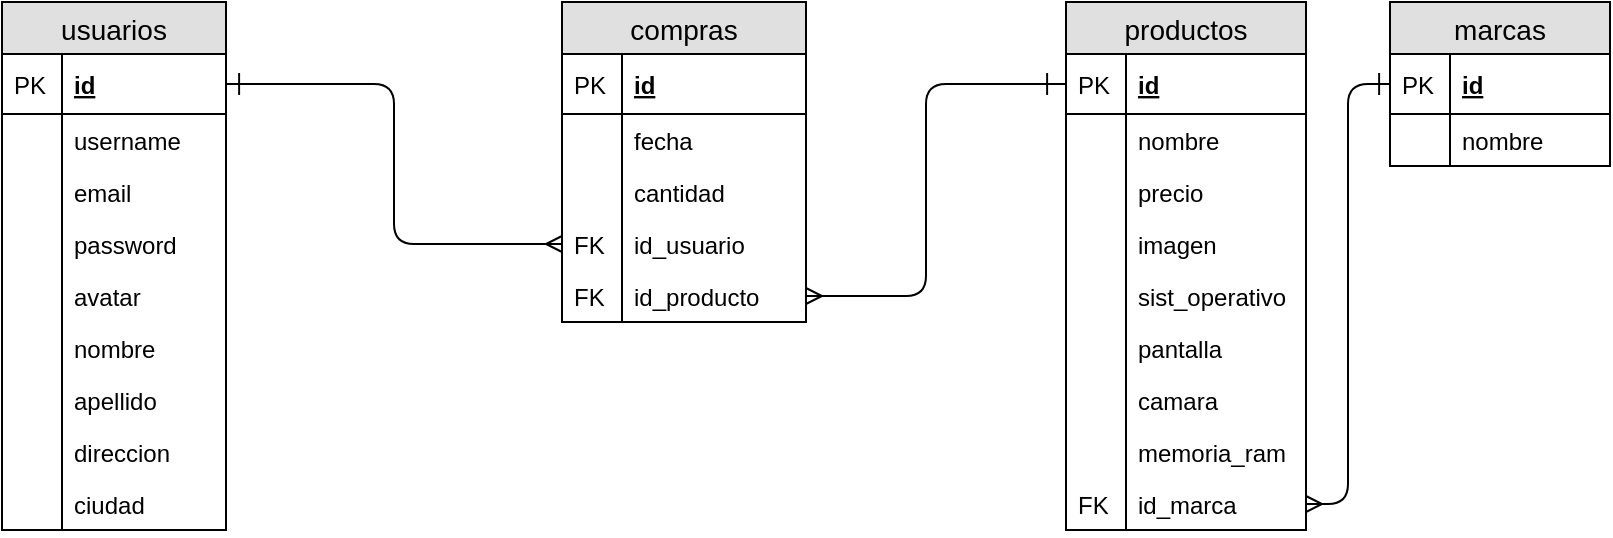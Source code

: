 <mxfile version="12.5.8" type="device"><diagram id="lnV63WSpzFcCxhTgTsjS" name="Page-1"><mxGraphModel dx="868" dy="479" grid="1" gridSize="10" guides="1" tooltips="1" connect="1" arrows="1" fold="1" page="1" pageScale="1" pageWidth="827" pageHeight="1169" math="0" shadow="0"><root><mxCell id="0"/><mxCell id="1" parent="0"/><mxCell id="abdY2-DruepL41Akmnut-1" value="usuarios" style="swimlane;fontStyle=0;childLayout=stackLayout;horizontal=1;startSize=26;fillColor=#e0e0e0;horizontalStack=0;resizeParent=1;resizeParentMax=0;resizeLast=0;collapsible=1;marginBottom=0;swimlaneFillColor=#ffffff;align=center;fontSize=14;" parent="1" vertex="1"><mxGeometry x="18" y="14" width="112" height="264" as="geometry"/></mxCell><mxCell id="abdY2-DruepL41Akmnut-2" value="id" style="shape=partialRectangle;top=0;left=0;right=0;bottom=1;align=left;verticalAlign=middle;fillColor=none;spacingLeft=34;spacingRight=4;overflow=hidden;rotatable=0;points=[[0,0.5],[1,0.5]];portConstraint=eastwest;dropTarget=0;fontStyle=5;fontSize=12;" parent="abdY2-DruepL41Akmnut-1" vertex="1"><mxGeometry y="26" width="112" height="30" as="geometry"/></mxCell><mxCell id="abdY2-DruepL41Akmnut-3" value="PK" style="shape=partialRectangle;top=0;left=0;bottom=0;fillColor=none;align=left;verticalAlign=middle;spacingLeft=4;spacingRight=4;overflow=hidden;rotatable=0;points=[];portConstraint=eastwest;part=1;fontSize=12;" parent="abdY2-DruepL41Akmnut-2" vertex="1" connectable="0"><mxGeometry width="30" height="30" as="geometry"/></mxCell><mxCell id="abdY2-DruepL41Akmnut-4" value="username" style="shape=partialRectangle;top=0;left=0;right=0;bottom=0;align=left;verticalAlign=top;fillColor=none;spacingLeft=34;spacingRight=4;overflow=hidden;rotatable=0;points=[[0,0.5],[1,0.5]];portConstraint=eastwest;dropTarget=0;fontSize=12;" parent="abdY2-DruepL41Akmnut-1" vertex="1"><mxGeometry y="56" width="112" height="26" as="geometry"/></mxCell><mxCell id="abdY2-DruepL41Akmnut-5" value="" style="shape=partialRectangle;top=0;left=0;bottom=0;fillColor=none;align=left;verticalAlign=top;spacingLeft=4;spacingRight=4;overflow=hidden;rotatable=0;points=[];portConstraint=eastwest;part=1;fontSize=12;" parent="abdY2-DruepL41Akmnut-4" vertex="1" connectable="0"><mxGeometry width="30" height="26" as="geometry"/></mxCell><mxCell id="abdY2-DruepL41Akmnut-6" value="email" style="shape=partialRectangle;top=0;left=0;right=0;bottom=0;align=left;verticalAlign=top;fillColor=none;spacingLeft=34;spacingRight=4;overflow=hidden;rotatable=0;points=[[0,0.5],[1,0.5]];portConstraint=eastwest;dropTarget=0;fontSize=12;" parent="abdY2-DruepL41Akmnut-1" vertex="1"><mxGeometry y="82" width="112" height="26" as="geometry"/></mxCell><mxCell id="abdY2-DruepL41Akmnut-7" value="" style="shape=partialRectangle;top=0;left=0;bottom=0;fillColor=none;align=left;verticalAlign=top;spacingLeft=4;spacingRight=4;overflow=hidden;rotatable=0;points=[];portConstraint=eastwest;part=1;fontSize=12;" parent="abdY2-DruepL41Akmnut-6" vertex="1" connectable="0"><mxGeometry width="30" height="26" as="geometry"/></mxCell><mxCell id="abdY2-DruepL41Akmnut-8" value="password" style="shape=partialRectangle;top=0;left=0;right=0;bottom=0;align=left;verticalAlign=top;fillColor=none;spacingLeft=34;spacingRight=4;overflow=hidden;rotatable=0;points=[[0,0.5],[1,0.5]];portConstraint=eastwest;dropTarget=0;fontSize=12;" parent="abdY2-DruepL41Akmnut-1" vertex="1"><mxGeometry y="108" width="112" height="26" as="geometry"/></mxCell><mxCell id="abdY2-DruepL41Akmnut-9" value="" style="shape=partialRectangle;top=0;left=0;bottom=0;fillColor=none;align=left;verticalAlign=top;spacingLeft=4;spacingRight=4;overflow=hidden;rotatable=0;points=[];portConstraint=eastwest;part=1;fontSize=12;" parent="abdY2-DruepL41Akmnut-8" vertex="1" connectable="0"><mxGeometry width="30" height="26" as="geometry"/></mxCell><mxCell id="abdY2-DruepL41Akmnut-14" value="avatar" style="shape=partialRectangle;top=0;left=0;right=0;bottom=0;align=left;verticalAlign=top;fillColor=none;spacingLeft=34;spacingRight=4;overflow=hidden;rotatable=0;points=[[0,0.5],[1,0.5]];portConstraint=eastwest;dropTarget=0;fontSize=12;" parent="abdY2-DruepL41Akmnut-1" vertex="1"><mxGeometry y="134" width="112" height="26" as="geometry"/></mxCell><mxCell id="abdY2-DruepL41Akmnut-15" value="" style="shape=partialRectangle;top=0;left=0;bottom=0;fillColor=none;align=left;verticalAlign=top;spacingLeft=4;spacingRight=4;overflow=hidden;rotatable=0;points=[];portConstraint=eastwest;part=1;fontSize=12;" parent="abdY2-DruepL41Akmnut-14" vertex="1" connectable="0"><mxGeometry width="30" height="26" as="geometry"/></mxCell><mxCell id="abdY2-DruepL41Akmnut-16" value="nombre" style="shape=partialRectangle;top=0;left=0;right=0;bottom=0;align=left;verticalAlign=top;fillColor=none;spacingLeft=34;spacingRight=4;overflow=hidden;rotatable=0;points=[[0,0.5],[1,0.5]];portConstraint=eastwest;dropTarget=0;fontSize=12;" parent="abdY2-DruepL41Akmnut-1" vertex="1"><mxGeometry y="160" width="112" height="26" as="geometry"/></mxCell><mxCell id="abdY2-DruepL41Akmnut-17" value="" style="shape=partialRectangle;top=0;left=0;bottom=0;fillColor=none;align=left;verticalAlign=top;spacingLeft=4;spacingRight=4;overflow=hidden;rotatable=0;points=[];portConstraint=eastwest;part=1;fontSize=12;" parent="abdY2-DruepL41Akmnut-16" vertex="1" connectable="0"><mxGeometry width="30" height="26" as="geometry"/></mxCell><mxCell id="abdY2-DruepL41Akmnut-18" value="apellido" style="shape=partialRectangle;top=0;left=0;right=0;bottom=0;align=left;verticalAlign=top;fillColor=none;spacingLeft=34;spacingRight=4;overflow=hidden;rotatable=0;points=[[0,0.5],[1,0.5]];portConstraint=eastwest;dropTarget=0;fontSize=12;" parent="abdY2-DruepL41Akmnut-1" vertex="1"><mxGeometry y="186" width="112" height="26" as="geometry"/></mxCell><mxCell id="abdY2-DruepL41Akmnut-19" value="" style="shape=partialRectangle;top=0;left=0;bottom=0;fillColor=none;align=left;verticalAlign=top;spacingLeft=4;spacingRight=4;overflow=hidden;rotatable=0;points=[];portConstraint=eastwest;part=1;fontSize=12;" parent="abdY2-DruepL41Akmnut-18" vertex="1" connectable="0"><mxGeometry width="30" height="26" as="geometry"/></mxCell><mxCell id="abdY2-DruepL41Akmnut-160" value="direccion" style="shape=partialRectangle;top=0;left=0;right=0;bottom=0;align=left;verticalAlign=top;fillColor=none;spacingLeft=34;spacingRight=4;overflow=hidden;rotatable=0;points=[[0,0.5],[1,0.5]];portConstraint=eastwest;dropTarget=0;fontSize=12;" parent="abdY2-DruepL41Akmnut-1" vertex="1"><mxGeometry y="212" width="112" height="26" as="geometry"/></mxCell><mxCell id="abdY2-DruepL41Akmnut-161" value="" style="shape=partialRectangle;top=0;left=0;bottom=0;fillColor=none;align=left;verticalAlign=top;spacingLeft=4;spacingRight=4;overflow=hidden;rotatable=0;points=[];portConstraint=eastwest;part=1;fontSize=12;" parent="abdY2-DruepL41Akmnut-160" vertex="1" connectable="0"><mxGeometry width="30" height="26" as="geometry"/></mxCell><mxCell id="tZJk6K5aOeEhucrE7nJw-1" value="ciudad" style="shape=partialRectangle;top=0;left=0;right=0;bottom=0;align=left;verticalAlign=top;fillColor=none;spacingLeft=34;spacingRight=4;overflow=hidden;rotatable=0;points=[[0,0.5],[1,0.5]];portConstraint=eastwest;dropTarget=0;fontSize=12;" vertex="1" parent="abdY2-DruepL41Akmnut-1"><mxGeometry y="238" width="112" height="26" as="geometry"/></mxCell><mxCell id="tZJk6K5aOeEhucrE7nJw-2" value="" style="shape=partialRectangle;top=0;left=0;bottom=0;fillColor=none;align=left;verticalAlign=top;spacingLeft=4;spacingRight=4;overflow=hidden;rotatable=0;points=[];portConstraint=eastwest;part=1;fontSize=12;" vertex="1" connectable="0" parent="tZJk6K5aOeEhucrE7nJw-1"><mxGeometry width="30" height="26" as="geometry"/></mxCell><mxCell id="abdY2-DruepL41Akmnut-20" value="productos" style="swimlane;fontStyle=0;childLayout=stackLayout;horizontal=1;startSize=26;fillColor=#e0e0e0;horizontalStack=0;resizeParent=1;resizeParentMax=0;resizeLast=0;collapsible=1;marginBottom=0;swimlaneFillColor=#ffffff;align=center;fontSize=14;" parent="1" vertex="1"><mxGeometry x="550" y="14" width="120" height="264" as="geometry"/></mxCell><mxCell id="abdY2-DruepL41Akmnut-21" value="id" style="shape=partialRectangle;top=0;left=0;right=0;bottom=1;align=left;verticalAlign=middle;fillColor=none;spacingLeft=34;spacingRight=4;overflow=hidden;rotatable=0;points=[[0,0.5],[1,0.5]];portConstraint=eastwest;dropTarget=0;fontStyle=5;fontSize=12;" parent="abdY2-DruepL41Akmnut-20" vertex="1"><mxGeometry y="26" width="120" height="30" as="geometry"/></mxCell><mxCell id="abdY2-DruepL41Akmnut-22" value="PK" style="shape=partialRectangle;top=0;left=0;bottom=0;fillColor=none;align=left;verticalAlign=middle;spacingLeft=4;spacingRight=4;overflow=hidden;rotatable=0;points=[];portConstraint=eastwest;part=1;fontSize=12;" parent="abdY2-DruepL41Akmnut-21" vertex="1" connectable="0"><mxGeometry width="30" height="30" as="geometry"/></mxCell><mxCell id="abdY2-DruepL41Akmnut-23" value="nombre" style="shape=partialRectangle;top=0;left=0;right=0;bottom=0;align=left;verticalAlign=top;fillColor=none;spacingLeft=34;spacingRight=4;overflow=hidden;rotatable=0;points=[[0,0.5],[1,0.5]];portConstraint=eastwest;dropTarget=0;fontSize=12;" parent="abdY2-DruepL41Akmnut-20" vertex="1"><mxGeometry y="56" width="120" height="26" as="geometry"/></mxCell><mxCell id="abdY2-DruepL41Akmnut-24" value="" style="shape=partialRectangle;top=0;left=0;bottom=0;fillColor=none;align=left;verticalAlign=top;spacingLeft=4;spacingRight=4;overflow=hidden;rotatable=0;points=[];portConstraint=eastwest;part=1;fontSize=12;" parent="abdY2-DruepL41Akmnut-23" vertex="1" connectable="0"><mxGeometry width="30" height="26" as="geometry"/></mxCell><mxCell id="abdY2-DruepL41Akmnut-25" value="precio" style="shape=partialRectangle;top=0;left=0;right=0;bottom=0;align=left;verticalAlign=top;fillColor=none;spacingLeft=34;spacingRight=4;overflow=hidden;rotatable=0;points=[[0,0.5],[1,0.5]];portConstraint=eastwest;dropTarget=0;fontSize=12;" parent="abdY2-DruepL41Akmnut-20" vertex="1"><mxGeometry y="82" width="120" height="26" as="geometry"/></mxCell><mxCell id="abdY2-DruepL41Akmnut-26" value="" style="shape=partialRectangle;top=0;left=0;bottom=0;fillColor=none;align=left;verticalAlign=top;spacingLeft=4;spacingRight=4;overflow=hidden;rotatable=0;points=[];portConstraint=eastwest;part=1;fontSize=12;" parent="abdY2-DruepL41Akmnut-25" vertex="1" connectable="0"><mxGeometry width="30" height="26" as="geometry"/></mxCell><mxCell id="abdY2-DruepL41Akmnut-27" value="imagen" style="shape=partialRectangle;top=0;left=0;right=0;bottom=0;align=left;verticalAlign=top;fillColor=none;spacingLeft=34;spacingRight=4;overflow=hidden;rotatable=0;points=[[0,0.5],[1,0.5]];portConstraint=eastwest;dropTarget=0;fontSize=12;" parent="abdY2-DruepL41Akmnut-20" vertex="1"><mxGeometry y="108" width="120" height="26" as="geometry"/></mxCell><mxCell id="abdY2-DruepL41Akmnut-28" value="" style="shape=partialRectangle;top=0;left=0;bottom=0;fillColor=none;align=left;verticalAlign=top;spacingLeft=4;spacingRight=4;overflow=hidden;rotatable=0;points=[];portConstraint=eastwest;part=1;fontSize=12;" parent="abdY2-DruepL41Akmnut-27" vertex="1" connectable="0"><mxGeometry width="30" height="26" as="geometry"/></mxCell><mxCell id="abdY2-DruepL41Akmnut-90" value="sist_operativo" style="shape=partialRectangle;top=0;left=0;right=0;bottom=0;align=left;verticalAlign=top;fillColor=none;spacingLeft=34;spacingRight=4;overflow=hidden;rotatable=0;points=[[0,0.5],[1,0.5]];portConstraint=eastwest;dropTarget=0;fontSize=12;" parent="abdY2-DruepL41Akmnut-20" vertex="1"><mxGeometry y="134" width="120" height="26" as="geometry"/></mxCell><mxCell id="abdY2-DruepL41Akmnut-91" value="" style="shape=partialRectangle;top=0;left=0;bottom=0;fillColor=none;align=left;verticalAlign=top;spacingLeft=4;spacingRight=4;overflow=hidden;rotatable=0;points=[];portConstraint=eastwest;part=1;fontSize=12;" parent="abdY2-DruepL41Akmnut-90" vertex="1" connectable="0"><mxGeometry width="30" height="26" as="geometry"/></mxCell><mxCell id="tZJk6K5aOeEhucrE7nJw-7" value="pantalla" style="shape=partialRectangle;top=0;left=0;right=0;bottom=0;align=left;verticalAlign=top;fillColor=none;spacingLeft=34;spacingRight=4;overflow=hidden;rotatable=0;points=[[0,0.5],[1,0.5]];portConstraint=eastwest;dropTarget=0;fontSize=12;" vertex="1" parent="abdY2-DruepL41Akmnut-20"><mxGeometry y="160" width="120" height="26" as="geometry"/></mxCell><mxCell id="tZJk6K5aOeEhucrE7nJw-8" value="" style="shape=partialRectangle;top=0;left=0;bottom=0;fillColor=none;align=left;verticalAlign=top;spacingLeft=4;spacingRight=4;overflow=hidden;rotatable=0;points=[];portConstraint=eastwest;part=1;fontSize=12;" vertex="1" connectable="0" parent="tZJk6K5aOeEhucrE7nJw-7"><mxGeometry width="30" height="26" as="geometry"/></mxCell><mxCell id="tZJk6K5aOeEhucrE7nJw-9" value="camara" style="shape=partialRectangle;top=0;left=0;right=0;bottom=0;align=left;verticalAlign=top;fillColor=none;spacingLeft=34;spacingRight=4;overflow=hidden;rotatable=0;points=[[0,0.5],[1,0.5]];portConstraint=eastwest;dropTarget=0;fontSize=12;" vertex="1" parent="abdY2-DruepL41Akmnut-20"><mxGeometry y="186" width="120" height="26" as="geometry"/></mxCell><mxCell id="tZJk6K5aOeEhucrE7nJw-10" value="" style="shape=partialRectangle;top=0;left=0;bottom=0;fillColor=none;align=left;verticalAlign=top;spacingLeft=4;spacingRight=4;overflow=hidden;rotatable=0;points=[];portConstraint=eastwest;part=1;fontSize=12;" vertex="1" connectable="0" parent="tZJk6K5aOeEhucrE7nJw-9"><mxGeometry width="30" height="26" as="geometry"/></mxCell><mxCell id="tZJk6K5aOeEhucrE7nJw-11" value="memoria_ram" style="shape=partialRectangle;top=0;left=0;right=0;bottom=0;align=left;verticalAlign=top;fillColor=none;spacingLeft=34;spacingRight=4;overflow=hidden;rotatable=0;points=[[0,0.5],[1,0.5]];portConstraint=eastwest;dropTarget=0;fontSize=12;" vertex="1" parent="abdY2-DruepL41Akmnut-20"><mxGeometry y="212" width="120" height="26" as="geometry"/></mxCell><mxCell id="tZJk6K5aOeEhucrE7nJw-12" value="" style="shape=partialRectangle;top=0;left=0;bottom=0;fillColor=none;align=left;verticalAlign=top;spacingLeft=4;spacingRight=4;overflow=hidden;rotatable=0;points=[];portConstraint=eastwest;part=1;fontSize=12;" vertex="1" connectable="0" parent="tZJk6K5aOeEhucrE7nJw-11"><mxGeometry width="30" height="26" as="geometry"/></mxCell><mxCell id="tZJk6K5aOeEhucrE7nJw-13" value="id_marca" style="shape=partialRectangle;top=0;left=0;right=0;bottom=0;align=left;verticalAlign=top;fillColor=none;spacingLeft=34;spacingRight=4;overflow=hidden;rotatable=0;points=[[0,0.5],[1,0.5]];portConstraint=eastwest;dropTarget=0;fontSize=12;" vertex="1" parent="abdY2-DruepL41Akmnut-20"><mxGeometry y="238" width="120" height="26" as="geometry"/></mxCell><mxCell id="tZJk6K5aOeEhucrE7nJw-14" value="FK" style="shape=partialRectangle;top=0;left=0;bottom=0;fillColor=none;align=left;verticalAlign=top;spacingLeft=4;spacingRight=4;overflow=hidden;rotatable=0;points=[];portConstraint=eastwest;part=1;fontSize=12;" vertex="1" connectable="0" parent="tZJk6K5aOeEhucrE7nJw-13"><mxGeometry width="30" height="26" as="geometry"/></mxCell><mxCell id="abdY2-DruepL41Akmnut-31" value="compras" style="swimlane;fontStyle=0;childLayout=stackLayout;horizontal=1;startSize=26;fillColor=#e0e0e0;horizontalStack=0;resizeParent=1;resizeParentMax=0;resizeLast=0;collapsible=1;marginBottom=0;swimlaneFillColor=#ffffff;align=center;fontSize=14;" parent="1" vertex="1"><mxGeometry x="298" y="14" width="122" height="160" as="geometry"><mxRectangle x="368" y="14" width="90" height="26" as="alternateBounds"/></mxGeometry></mxCell><mxCell id="abdY2-DruepL41Akmnut-32" value="id" style="shape=partialRectangle;top=0;left=0;right=0;bottom=1;align=left;verticalAlign=middle;fillColor=none;spacingLeft=34;spacingRight=4;overflow=hidden;rotatable=0;points=[[0,0.5],[1,0.5]];portConstraint=eastwest;dropTarget=0;fontStyle=5;fontSize=12;" parent="abdY2-DruepL41Akmnut-31" vertex="1"><mxGeometry y="26" width="122" height="30" as="geometry"/></mxCell><mxCell id="abdY2-DruepL41Akmnut-33" value="PK" style="shape=partialRectangle;top=0;left=0;bottom=0;fillColor=none;align=left;verticalAlign=middle;spacingLeft=4;spacingRight=4;overflow=hidden;rotatable=0;points=[];portConstraint=eastwest;part=1;fontSize=12;" parent="abdY2-DruepL41Akmnut-32" vertex="1" connectable="0"><mxGeometry width="30" height="30" as="geometry"/></mxCell><mxCell id="abdY2-DruepL41Akmnut-34" value="fecha" style="shape=partialRectangle;top=0;left=0;right=0;bottom=0;align=left;verticalAlign=top;fillColor=none;spacingLeft=34;spacingRight=4;overflow=hidden;rotatable=0;points=[[0,0.5],[1,0.5]];portConstraint=eastwest;dropTarget=0;fontSize=12;" parent="abdY2-DruepL41Akmnut-31" vertex="1"><mxGeometry y="56" width="122" height="26" as="geometry"/></mxCell><mxCell id="abdY2-DruepL41Akmnut-35" value="" style="shape=partialRectangle;top=0;left=0;bottom=0;fillColor=none;align=left;verticalAlign=top;spacingLeft=4;spacingRight=4;overflow=hidden;rotatable=0;points=[];portConstraint=eastwest;part=1;fontSize=12;" parent="abdY2-DruepL41Akmnut-34" vertex="1" connectable="0"><mxGeometry width="30" height="26" as="geometry"/></mxCell><mxCell id="abdY2-DruepL41Akmnut-36" value="cantidad" style="shape=partialRectangle;top=0;left=0;right=0;bottom=0;align=left;verticalAlign=top;fillColor=none;spacingLeft=34;spacingRight=4;overflow=hidden;rotatable=0;points=[[0,0.5],[1,0.5]];portConstraint=eastwest;dropTarget=0;fontSize=12;" parent="abdY2-DruepL41Akmnut-31" vertex="1"><mxGeometry y="82" width="122" height="26" as="geometry"/></mxCell><mxCell id="abdY2-DruepL41Akmnut-37" value="" style="shape=partialRectangle;top=0;left=0;bottom=0;fillColor=none;align=left;verticalAlign=top;spacingLeft=4;spacingRight=4;overflow=hidden;rotatable=0;points=[];portConstraint=eastwest;part=1;fontSize=12;" parent="abdY2-DruepL41Akmnut-36" vertex="1" connectable="0"><mxGeometry width="30" height="26" as="geometry"/></mxCell><mxCell id="abdY2-DruepL41Akmnut-38" value="id_usuario" style="shape=partialRectangle;top=0;left=0;right=0;bottom=0;align=left;verticalAlign=top;fillColor=none;spacingLeft=34;spacingRight=4;overflow=hidden;rotatable=0;points=[[0,0.5],[1,0.5]];portConstraint=eastwest;dropTarget=0;fontSize=12;" parent="abdY2-DruepL41Akmnut-31" vertex="1"><mxGeometry y="108" width="122" height="26" as="geometry"/></mxCell><mxCell id="abdY2-DruepL41Akmnut-39" value="FK" style="shape=partialRectangle;top=0;left=0;bottom=0;fillColor=none;align=left;verticalAlign=top;spacingLeft=4;spacingRight=4;overflow=hidden;rotatable=0;points=[];portConstraint=eastwest;part=1;fontSize=12;" parent="abdY2-DruepL41Akmnut-38" vertex="1" connectable="0"><mxGeometry width="30" height="26" as="geometry"/></mxCell><mxCell id="abdY2-DruepL41Akmnut-44" value="id_producto" style="shape=partialRectangle;top=0;left=0;right=0;bottom=0;align=left;verticalAlign=top;fillColor=none;spacingLeft=34;spacingRight=4;overflow=hidden;rotatable=0;points=[[0,0.5],[1,0.5]];portConstraint=eastwest;dropTarget=0;fontSize=12;" parent="abdY2-DruepL41Akmnut-31" vertex="1"><mxGeometry y="134" width="122" height="26" as="geometry"/></mxCell><mxCell id="abdY2-DruepL41Akmnut-45" value="FK" style="shape=partialRectangle;top=0;left=0;bottom=0;fillColor=none;align=left;verticalAlign=top;spacingLeft=4;spacingRight=4;overflow=hidden;rotatable=0;points=[];portConstraint=eastwest;part=1;fontSize=12;" parent="abdY2-DruepL41Akmnut-44" vertex="1" connectable="0"><mxGeometry width="30" height="26" as="geometry"/></mxCell><mxCell id="abdY2-DruepL41Akmnut-68" value="" style="edgeStyle=elbowEdgeStyle;fontSize=12;html=1;endArrow=ERmany;exitX=1.1;exitY=0.55;exitDx=0;exitDy=0;exitPerimeter=0;" parent="1" edge="1"><mxGeometry width="100" height="100" relative="1" as="geometry"><mxPoint x="550" y="55" as="sourcePoint"/><mxPoint x="420" y="161" as="targetPoint"/><Array as="points"><mxPoint x="480" y="110"/></Array></mxGeometry></mxCell><mxCell id="abdY2-DruepL41Akmnut-74" value="|" style="text;html=1;align=center;verticalAlign=middle;resizable=0;points=[];autosize=1;fontSize=12;" parent="1" vertex="1"><mxGeometry x="530" y="44" width="20" height="20" as="geometry"/></mxCell><mxCell id="abdY2-DruepL41Akmnut-119" value="marcas" style="swimlane;fontStyle=0;childLayout=stackLayout;horizontal=1;startSize=26;fillColor=#e0e0e0;horizontalStack=0;resizeParent=1;resizeParentMax=0;resizeLast=0;collapsible=1;marginBottom=0;swimlaneFillColor=#ffffff;align=center;fontSize=14;" parent="1" vertex="1"><mxGeometry x="712" y="14" width="110" height="82" as="geometry"/></mxCell><mxCell id="abdY2-DruepL41Akmnut-120" value="id" style="shape=partialRectangle;top=0;left=0;right=0;bottom=1;align=left;verticalAlign=middle;fillColor=none;spacingLeft=34;spacingRight=4;overflow=hidden;rotatable=0;points=[[0,0.5],[1,0.5]];portConstraint=eastwest;dropTarget=0;fontStyle=5;fontSize=12;" parent="abdY2-DruepL41Akmnut-119" vertex="1"><mxGeometry y="26" width="110" height="30" as="geometry"/></mxCell><mxCell id="abdY2-DruepL41Akmnut-121" value="PK" style="shape=partialRectangle;top=0;left=0;bottom=0;fillColor=none;align=left;verticalAlign=middle;spacingLeft=4;spacingRight=4;overflow=hidden;rotatable=0;points=[];portConstraint=eastwest;part=1;fontSize=12;" parent="abdY2-DruepL41Akmnut-120" vertex="1" connectable="0"><mxGeometry width="30" height="30" as="geometry"/></mxCell><mxCell id="abdY2-DruepL41Akmnut-122" value="nombre" style="shape=partialRectangle;top=0;left=0;right=0;bottom=0;align=left;verticalAlign=top;fillColor=none;spacingLeft=34;spacingRight=4;overflow=hidden;rotatable=0;points=[[0,0.5],[1,0.5]];portConstraint=eastwest;dropTarget=0;fontSize=12;" parent="abdY2-DruepL41Akmnut-119" vertex="1"><mxGeometry y="56" width="110" height="26" as="geometry"/></mxCell><mxCell id="abdY2-DruepL41Akmnut-123" value="" style="shape=partialRectangle;top=0;left=0;bottom=0;fillColor=none;align=left;verticalAlign=top;spacingLeft=4;spacingRight=4;overflow=hidden;rotatable=0;points=[];portConstraint=eastwest;part=1;fontSize=12;" parent="abdY2-DruepL41Akmnut-122" vertex="1" connectable="0"><mxGeometry width="30" height="26" as="geometry"/></mxCell><mxCell id="fp2f9WkMPY-7JBoBMjVb-11" value="|" style="text;html=1;align=center;verticalAlign=middle;resizable=0;points=[];autosize=1;" parent="1" vertex="1"><mxGeometry x="696" y="44" width="20" height="20" as="geometry"/></mxCell><mxCell id="fp2f9WkMPY-7JBoBMjVb-15" value="" style="edgeStyle=elbowEdgeStyle;fontSize=12;html=1;endArrow=ERmany;exitX=1;exitY=0.5;exitDx=0;exitDy=0;entryX=0;entryY=0.5;entryDx=0;entryDy=0;" parent="1" source="abdY2-DruepL41Akmnut-2" target="abdY2-DruepL41Akmnut-38" edge="1"><mxGeometry width="100" height="100" relative="1" as="geometry"><mxPoint x="150" y="184" as="sourcePoint"/><mxPoint x="270" y="135" as="targetPoint"/></mxGeometry></mxCell><mxCell id="fp2f9WkMPY-7JBoBMjVb-16" value="|" style="text;html=1;align=center;verticalAlign=middle;resizable=0;points=[];autosize=1;" parent="1" vertex="1"><mxGeometry x="126" y="44" width="20" height="20" as="geometry"/></mxCell><mxCell id="ecA-zNSEoBR_0aNGPsxM-7" value="" style="edgeStyle=elbowEdgeStyle;fontSize=12;html=1;endArrow=ERmany;exitX=0;exitY=0.5;exitDx=0;exitDy=0;entryX=1;entryY=0.5;entryDx=0;entryDy=0;" parent="1" edge="1" target="tZJk6K5aOeEhucrE7nJw-13" source="abdY2-DruepL41Akmnut-120"><mxGeometry width="100" height="100" relative="1" as="geometry"><mxPoint x="708" y="317" as="sourcePoint"/><mxPoint x="680" y="186.99" as="targetPoint"/></mxGeometry></mxCell></root></mxGraphModel></diagram></mxfile>